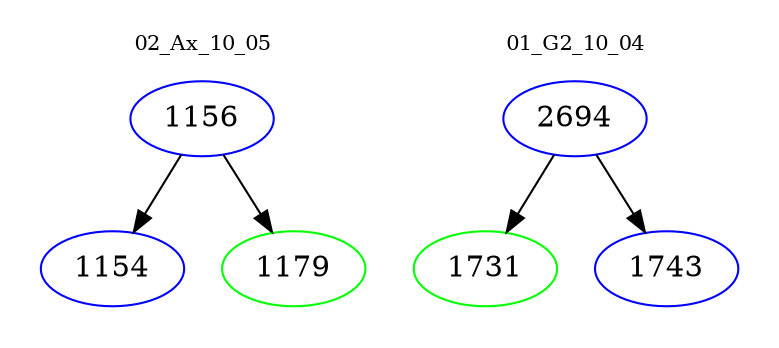 digraph{
subgraph cluster_0 {
color = white
label = "02_Ax_10_05";
fontsize=10;
T0_1156 [label="1156", color="blue"]
T0_1156 -> T0_1154 [color="black"]
T0_1154 [label="1154", color="blue"]
T0_1156 -> T0_1179 [color="black"]
T0_1179 [label="1179", color="green"]
}
subgraph cluster_1 {
color = white
label = "01_G2_10_04";
fontsize=10;
T1_2694 [label="2694", color="blue"]
T1_2694 -> T1_1731 [color="black"]
T1_1731 [label="1731", color="green"]
T1_2694 -> T1_1743 [color="black"]
T1_1743 [label="1743", color="blue"]
}
}
